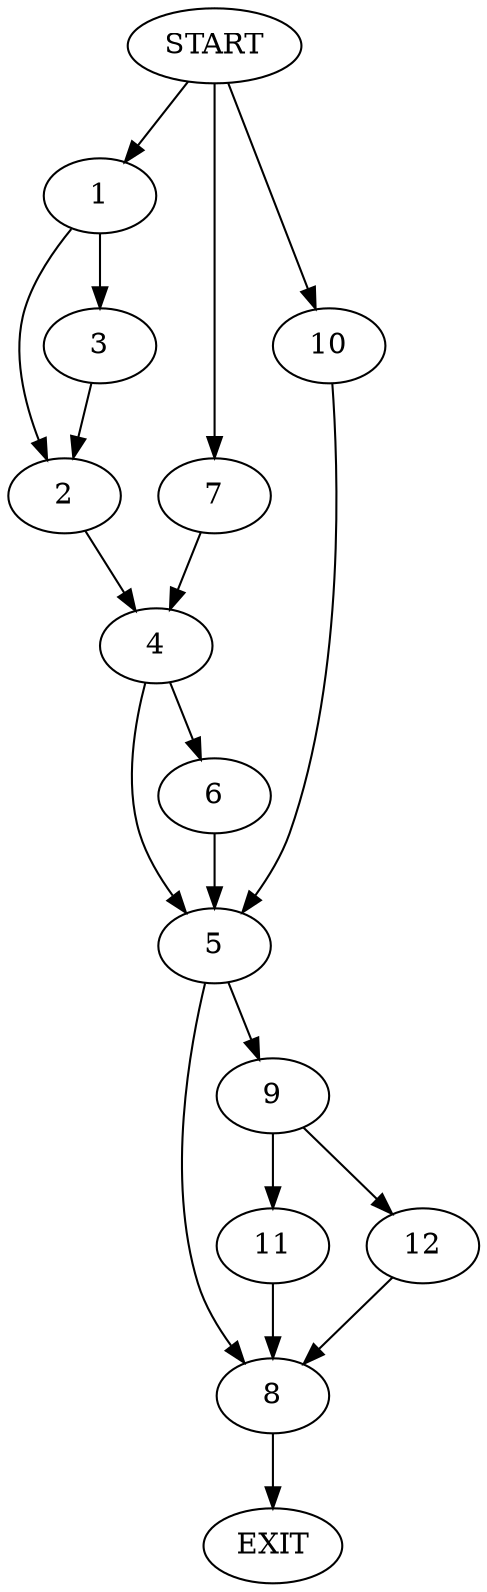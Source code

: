 digraph {
0 [label="START"]
13 [label="EXIT"]
0 -> 1
1 -> 2
1 -> 3
3 -> 2
2 -> 4
4 -> 5
4 -> 6
0 -> 7
7 -> 4
5 -> 8
5 -> 9
6 -> 5
0 -> 10
10 -> 5
9 -> 11
9 -> 12
8 -> 13
12 -> 8
11 -> 8
}
